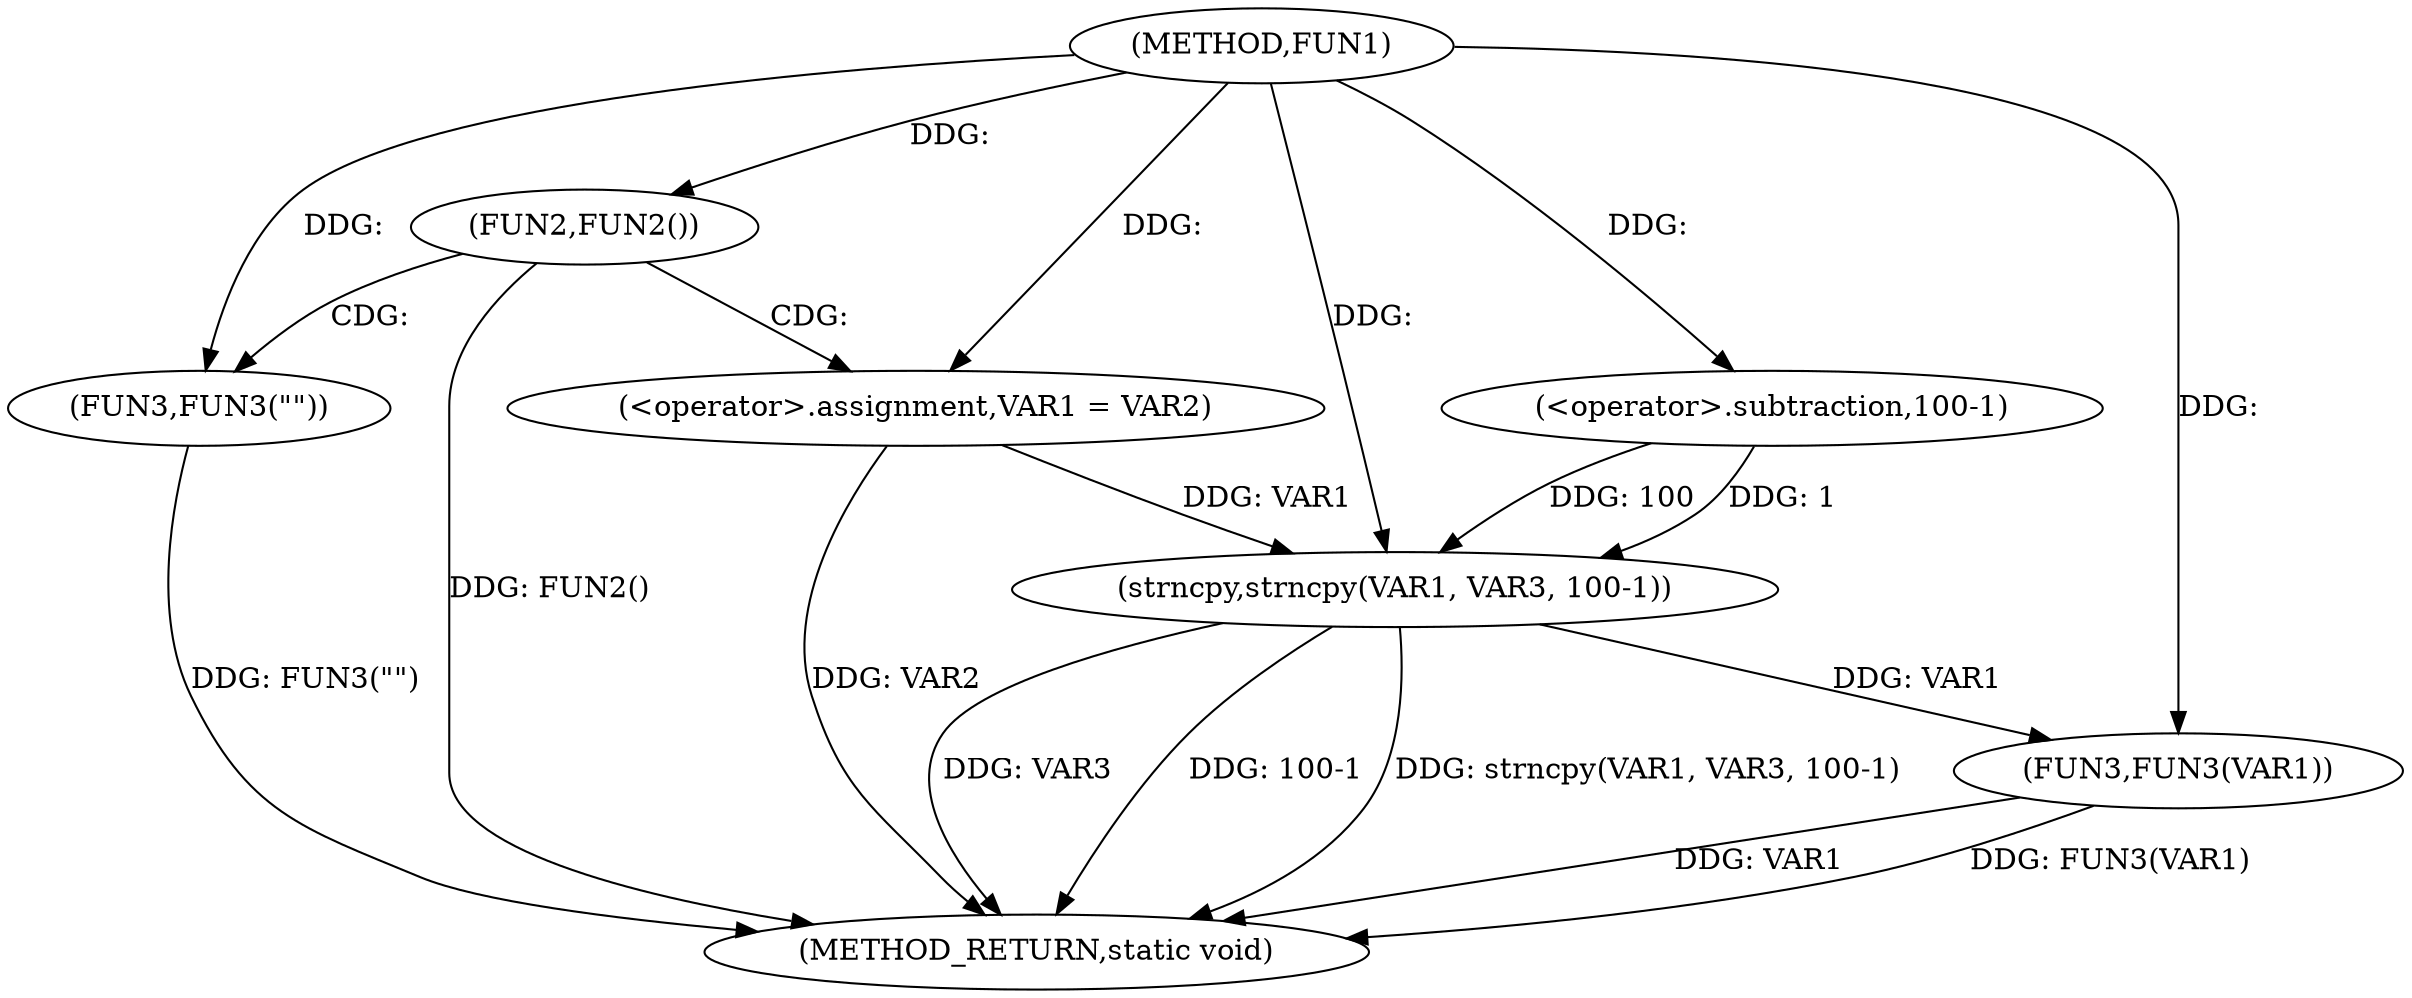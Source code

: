 digraph FUN1 {  
"1000100" [label = "(METHOD,FUN1)" ]
"1000124" [label = "(METHOD_RETURN,static void)" ]
"1000105" [label = "(FUN2,FUN2())" ]
"1000107" [label = "(FUN3,FUN3(\"\"))" ]
"1000111" [label = "(<operator>.assignment,VAR1 = VAR2)" ]
"1000116" [label = "(strncpy,strncpy(VAR1, VAR3, 100-1))" ]
"1000119" [label = "(<operator>.subtraction,100-1)" ]
"1000122" [label = "(FUN3,FUN3(VAR1))" ]
  "1000107" -> "1000124"  [ label = "DDG: FUN3(\"\")"] 
  "1000105" -> "1000124"  [ label = "DDG: FUN2()"] 
  "1000122" -> "1000124"  [ label = "DDG: VAR1"] 
  "1000116" -> "1000124"  [ label = "DDG: VAR3"] 
  "1000111" -> "1000124"  [ label = "DDG: VAR2"] 
  "1000122" -> "1000124"  [ label = "DDG: FUN3(VAR1)"] 
  "1000116" -> "1000124"  [ label = "DDG: 100-1"] 
  "1000116" -> "1000124"  [ label = "DDG: strncpy(VAR1, VAR3, 100-1)"] 
  "1000100" -> "1000105"  [ label = "DDG: "] 
  "1000100" -> "1000107"  [ label = "DDG: "] 
  "1000100" -> "1000111"  [ label = "DDG: "] 
  "1000111" -> "1000116"  [ label = "DDG: VAR1"] 
  "1000100" -> "1000116"  [ label = "DDG: "] 
  "1000119" -> "1000116"  [ label = "DDG: 100"] 
  "1000119" -> "1000116"  [ label = "DDG: 1"] 
  "1000100" -> "1000119"  [ label = "DDG: "] 
  "1000116" -> "1000122"  [ label = "DDG: VAR1"] 
  "1000100" -> "1000122"  [ label = "DDG: "] 
  "1000105" -> "1000107"  [ label = "CDG: "] 
  "1000105" -> "1000111"  [ label = "CDG: "] 
}
